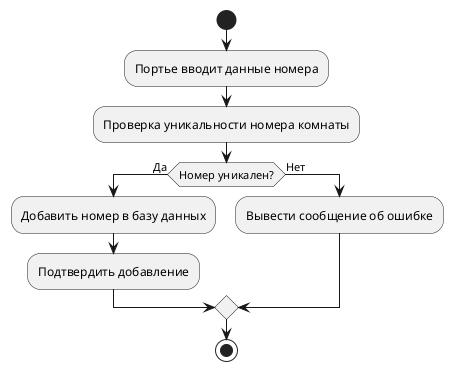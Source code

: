 @startuml
start
:Портье вводит данные номера;
:Проверка уникальности номера комнаты;
if (Номер уникален?) then (Да)
  :Добавить номер в базу данных;
  :Подтвердить добавление;
else (Нет)
  :Вывести сообщение об ошибке;
endif
stop
@enduml